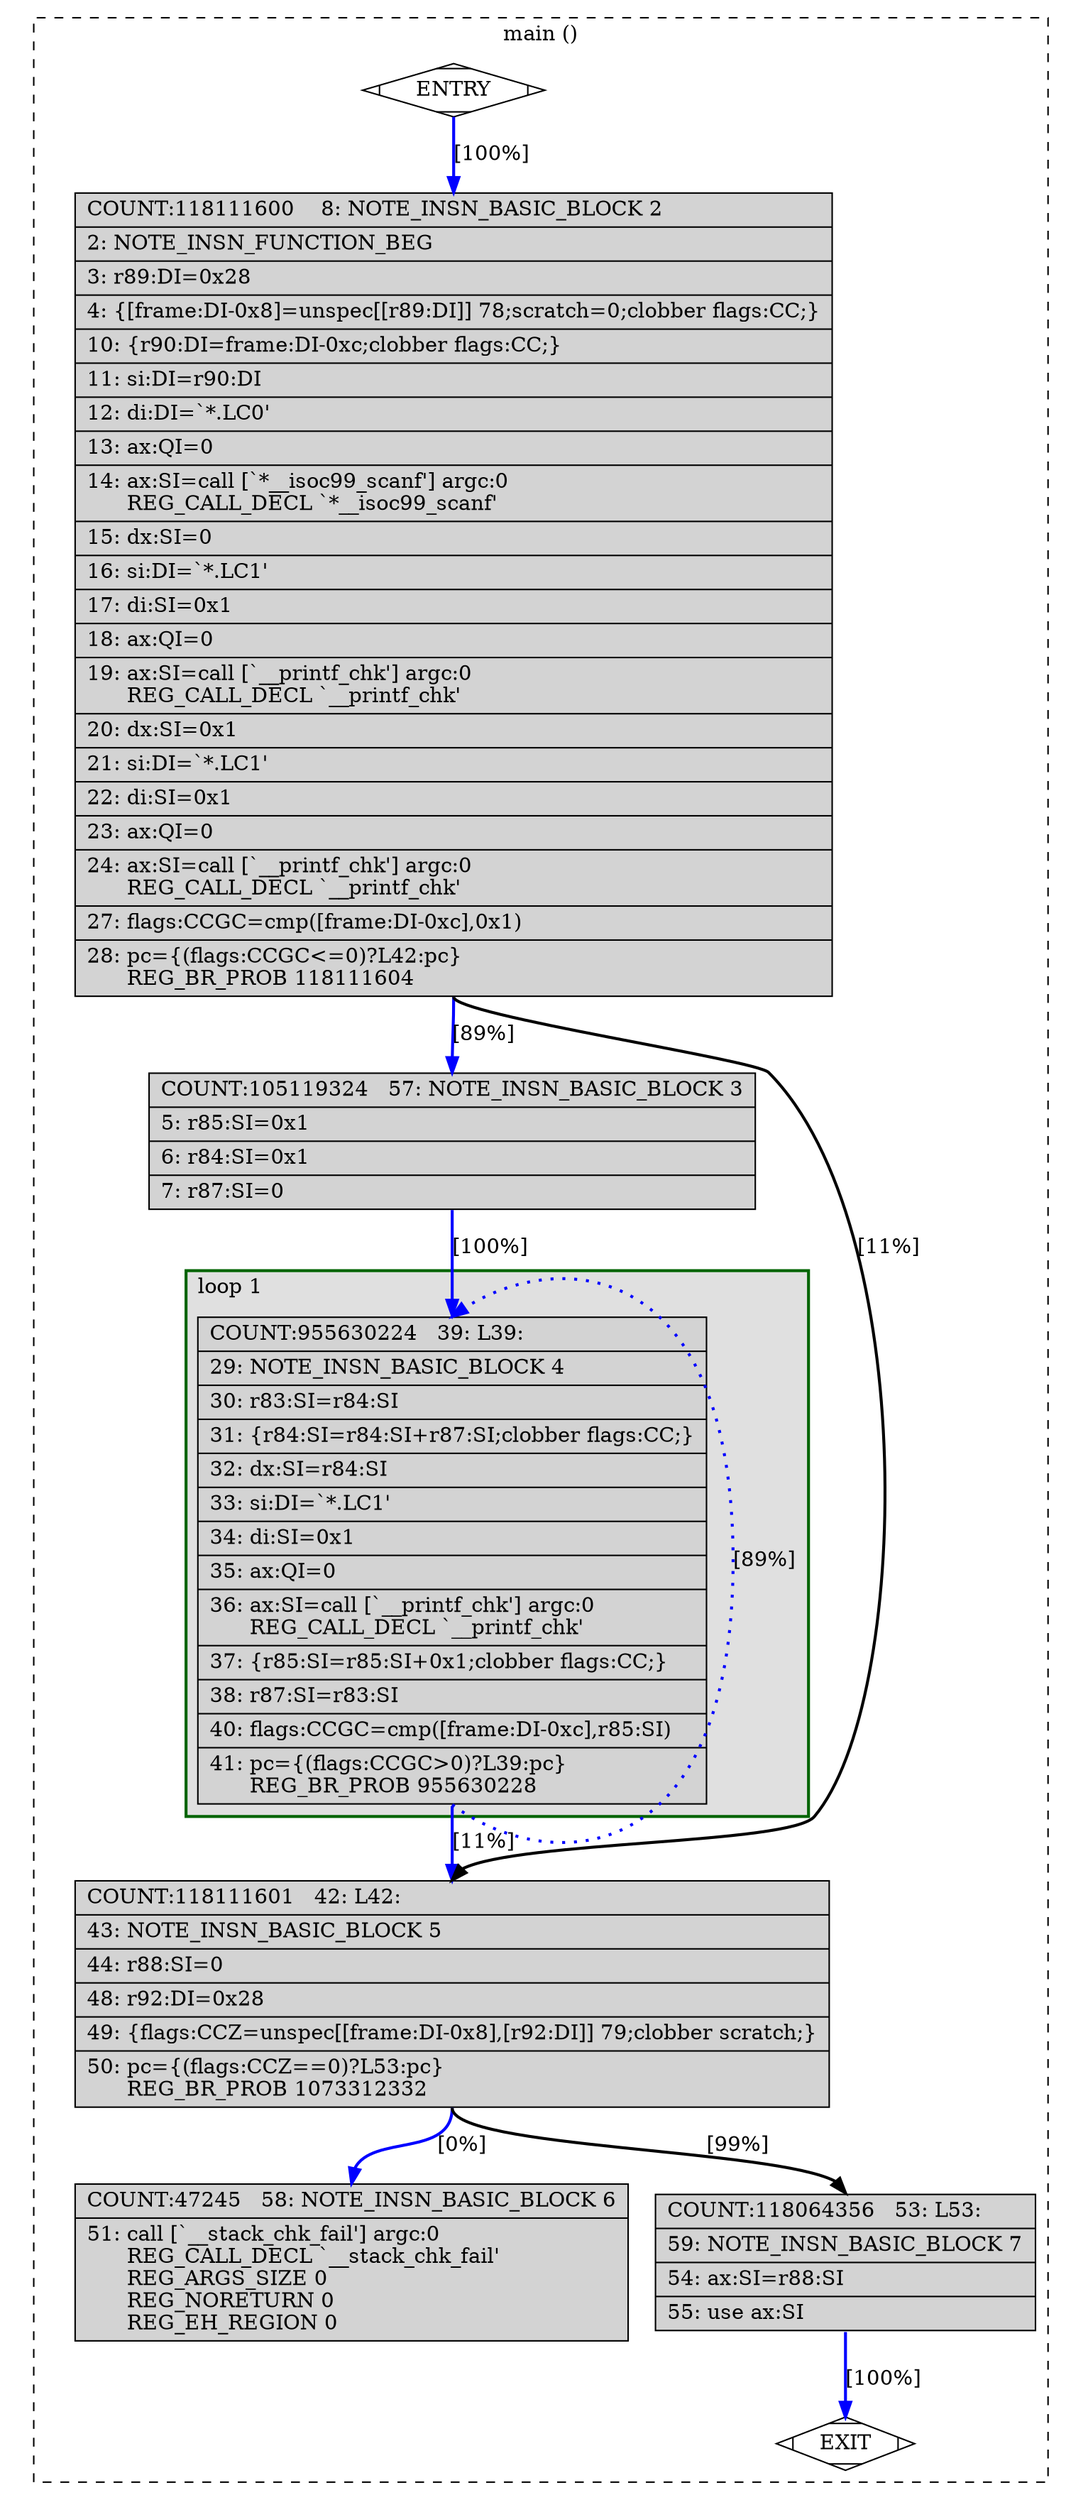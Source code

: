 digraph "main.c.235r.into_cfglayout" {
overlap=false;
subgraph "cluster_main" {
	style="dashed";
	color="black";
	label="main ()";
	subgraph cluster_23_1 {
	style="filled";
	color="darkgreen";
	fillcolor="grey88";
	label="loop 1";
	labeljust=l;
	penwidth=2;
	fn_23_basic_block_4 [shape=record,style=filled,fillcolor=lightgrey,label="{COUNT:955630224\ \ \ 39:\ L39:\l\
|\ \ \ 29:\ NOTE_INSN_BASIC_BLOCK\ 4\l\
|\ \ \ 30:\ r83:SI=r84:SI\l\
|\ \ \ 31:\ \{r84:SI=r84:SI+r87:SI;clobber\ flags:CC;\}\l\
|\ \ \ 32:\ dx:SI=r84:SI\l\
|\ \ \ 33:\ si:DI=`*.LC1'\l\
|\ \ \ 34:\ di:SI=0x1\l\
|\ \ \ 35:\ ax:QI=0\l\
|\ \ \ 36:\ ax:SI=call\ [`__printf_chk']\ argc:0\l\
\ \ \ \ \ \ REG_CALL_DECL\ `__printf_chk'\l\
|\ \ \ 37:\ \{r85:SI=r85:SI+0x1;clobber\ flags:CC;\}\l\
|\ \ \ 38:\ r87:SI=r83:SI\l\
|\ \ \ 40:\ flags:CCGC=cmp([frame:DI-0xc],r85:SI)\l\
|\ \ \ 41:\ pc=\{(flags:CCGC\>0)?L39:pc\}\l\
\ \ \ \ \ \ REG_BR_PROB\ 955630228\l\
}"];

	}
	fn_23_basic_block_0 [shape=Mdiamond,style=filled,fillcolor=white,label="ENTRY"];

	fn_23_basic_block_1 [shape=Mdiamond,style=filled,fillcolor=white,label="EXIT"];

	fn_23_basic_block_2 [shape=record,style=filled,fillcolor=lightgrey,label="{COUNT:118111600\ \ \ \ 8:\ NOTE_INSN_BASIC_BLOCK\ 2\l\
|\ \ \ \ 2:\ NOTE_INSN_FUNCTION_BEG\l\
|\ \ \ \ 3:\ r89:DI=0x28\l\
|\ \ \ \ 4:\ \{[frame:DI-0x8]=unspec[[r89:DI]]\ 78;scratch=0;clobber\ flags:CC;\}\l\
|\ \ \ 10:\ \{r90:DI=frame:DI-0xc;clobber\ flags:CC;\}\l\
|\ \ \ 11:\ si:DI=r90:DI\l\
|\ \ \ 12:\ di:DI=`*.LC0'\l\
|\ \ \ 13:\ ax:QI=0\l\
|\ \ \ 14:\ ax:SI=call\ [`*__isoc99_scanf']\ argc:0\l\
\ \ \ \ \ \ REG_CALL_DECL\ `*__isoc99_scanf'\l\
|\ \ \ 15:\ dx:SI=0\l\
|\ \ \ 16:\ si:DI=`*.LC1'\l\
|\ \ \ 17:\ di:SI=0x1\l\
|\ \ \ 18:\ ax:QI=0\l\
|\ \ \ 19:\ ax:SI=call\ [`__printf_chk']\ argc:0\l\
\ \ \ \ \ \ REG_CALL_DECL\ `__printf_chk'\l\
|\ \ \ 20:\ dx:SI=0x1\l\
|\ \ \ 21:\ si:DI=`*.LC1'\l\
|\ \ \ 22:\ di:SI=0x1\l\
|\ \ \ 23:\ ax:QI=0\l\
|\ \ \ 24:\ ax:SI=call\ [`__printf_chk']\ argc:0\l\
\ \ \ \ \ \ REG_CALL_DECL\ `__printf_chk'\l\
|\ \ \ 27:\ flags:CCGC=cmp([frame:DI-0xc],0x1)\l\
|\ \ \ 28:\ pc=\{(flags:CCGC\<=0)?L42:pc\}\l\
\ \ \ \ \ \ REG_BR_PROB\ 118111604\l\
}"];

	fn_23_basic_block_3 [shape=record,style=filled,fillcolor=lightgrey,label="{COUNT:105119324\ \ \ 57:\ NOTE_INSN_BASIC_BLOCK\ 3\l\
|\ \ \ \ 5:\ r85:SI=0x1\l\
|\ \ \ \ 6:\ r84:SI=0x1\l\
|\ \ \ \ 7:\ r87:SI=0\l\
}"];

	fn_23_basic_block_5 [shape=record,style=filled,fillcolor=lightgrey,label="{COUNT:118111601\ \ \ 42:\ L42:\l\
|\ \ \ 43:\ NOTE_INSN_BASIC_BLOCK\ 5\l\
|\ \ \ 44:\ r88:SI=0\l\
|\ \ \ 48:\ r92:DI=0x28\l\
|\ \ \ 49:\ \{flags:CCZ=unspec[[frame:DI-0x8],[r92:DI]]\ 79;clobber\ scratch;\}\l\
|\ \ \ 50:\ pc=\{(flags:CCZ==0)?L53:pc\}\l\
\ \ \ \ \ \ REG_BR_PROB\ 1073312332\l\
}"];

	fn_23_basic_block_6 [shape=record,style=filled,fillcolor=lightgrey,label="{COUNT:47245\ \ \ 58:\ NOTE_INSN_BASIC_BLOCK\ 6\l\
|\ \ \ 51:\ call\ [`__stack_chk_fail']\ argc:0\l\
\ \ \ \ \ \ REG_CALL_DECL\ `__stack_chk_fail'\l\
\ \ \ \ \ \ REG_ARGS_SIZE\ 0\l\
\ \ \ \ \ \ REG_NORETURN\ 0\l\
\ \ \ \ \ \ REG_EH_REGION\ 0\l\
}"];

	fn_23_basic_block_7 [shape=record,style=filled,fillcolor=lightgrey,label="{COUNT:118064356\ \ \ 53:\ L53:\l\
|\ \ \ 59:\ NOTE_INSN_BASIC_BLOCK\ 7\l\
|\ \ \ 54:\ ax:SI=r88:SI\l\
|\ \ \ 55:\ use\ ax:SI\l\
}"];

	fn_23_basic_block_0:s -> fn_23_basic_block_2:n [style="solid,bold",color=blue,weight=100,constraint=true,label="[100%]"];
	fn_23_basic_block_2:s -> fn_23_basic_block_3:n [style="solid,bold",color=blue,weight=100,constraint=true,label="[89%]"];
	fn_23_basic_block_2:s -> fn_23_basic_block_5:n [style="solid,bold",color=black,weight=10,constraint=true,label="[11%]"];
	fn_23_basic_block_3:s -> fn_23_basic_block_4:n [style="solid,bold",color=blue,weight=100,constraint=true,label="[100%]"];
	fn_23_basic_block_4:s -> fn_23_basic_block_4:n [style="dotted,bold",color=blue,weight=10,constraint=false,label="[89%]"];
	fn_23_basic_block_4:s -> fn_23_basic_block_5:n [style="solid,bold",color=blue,weight=100,constraint=true,label="[11%]"];
	fn_23_basic_block_5:s -> fn_23_basic_block_7:n [style="solid,bold",color=black,weight=10,constraint=true,label="[99%]"];
	fn_23_basic_block_5:s -> fn_23_basic_block_6:n [style="solid,bold",color=blue,weight=100,constraint=true,label="[0%]"];
	fn_23_basic_block_7:s -> fn_23_basic_block_1:n [style="solid,bold",color=blue,weight=100,constraint=true,label="[100%]"];
	fn_23_basic_block_0:s -> fn_23_basic_block_1:n [style="invis",constraint=true];
}
}
